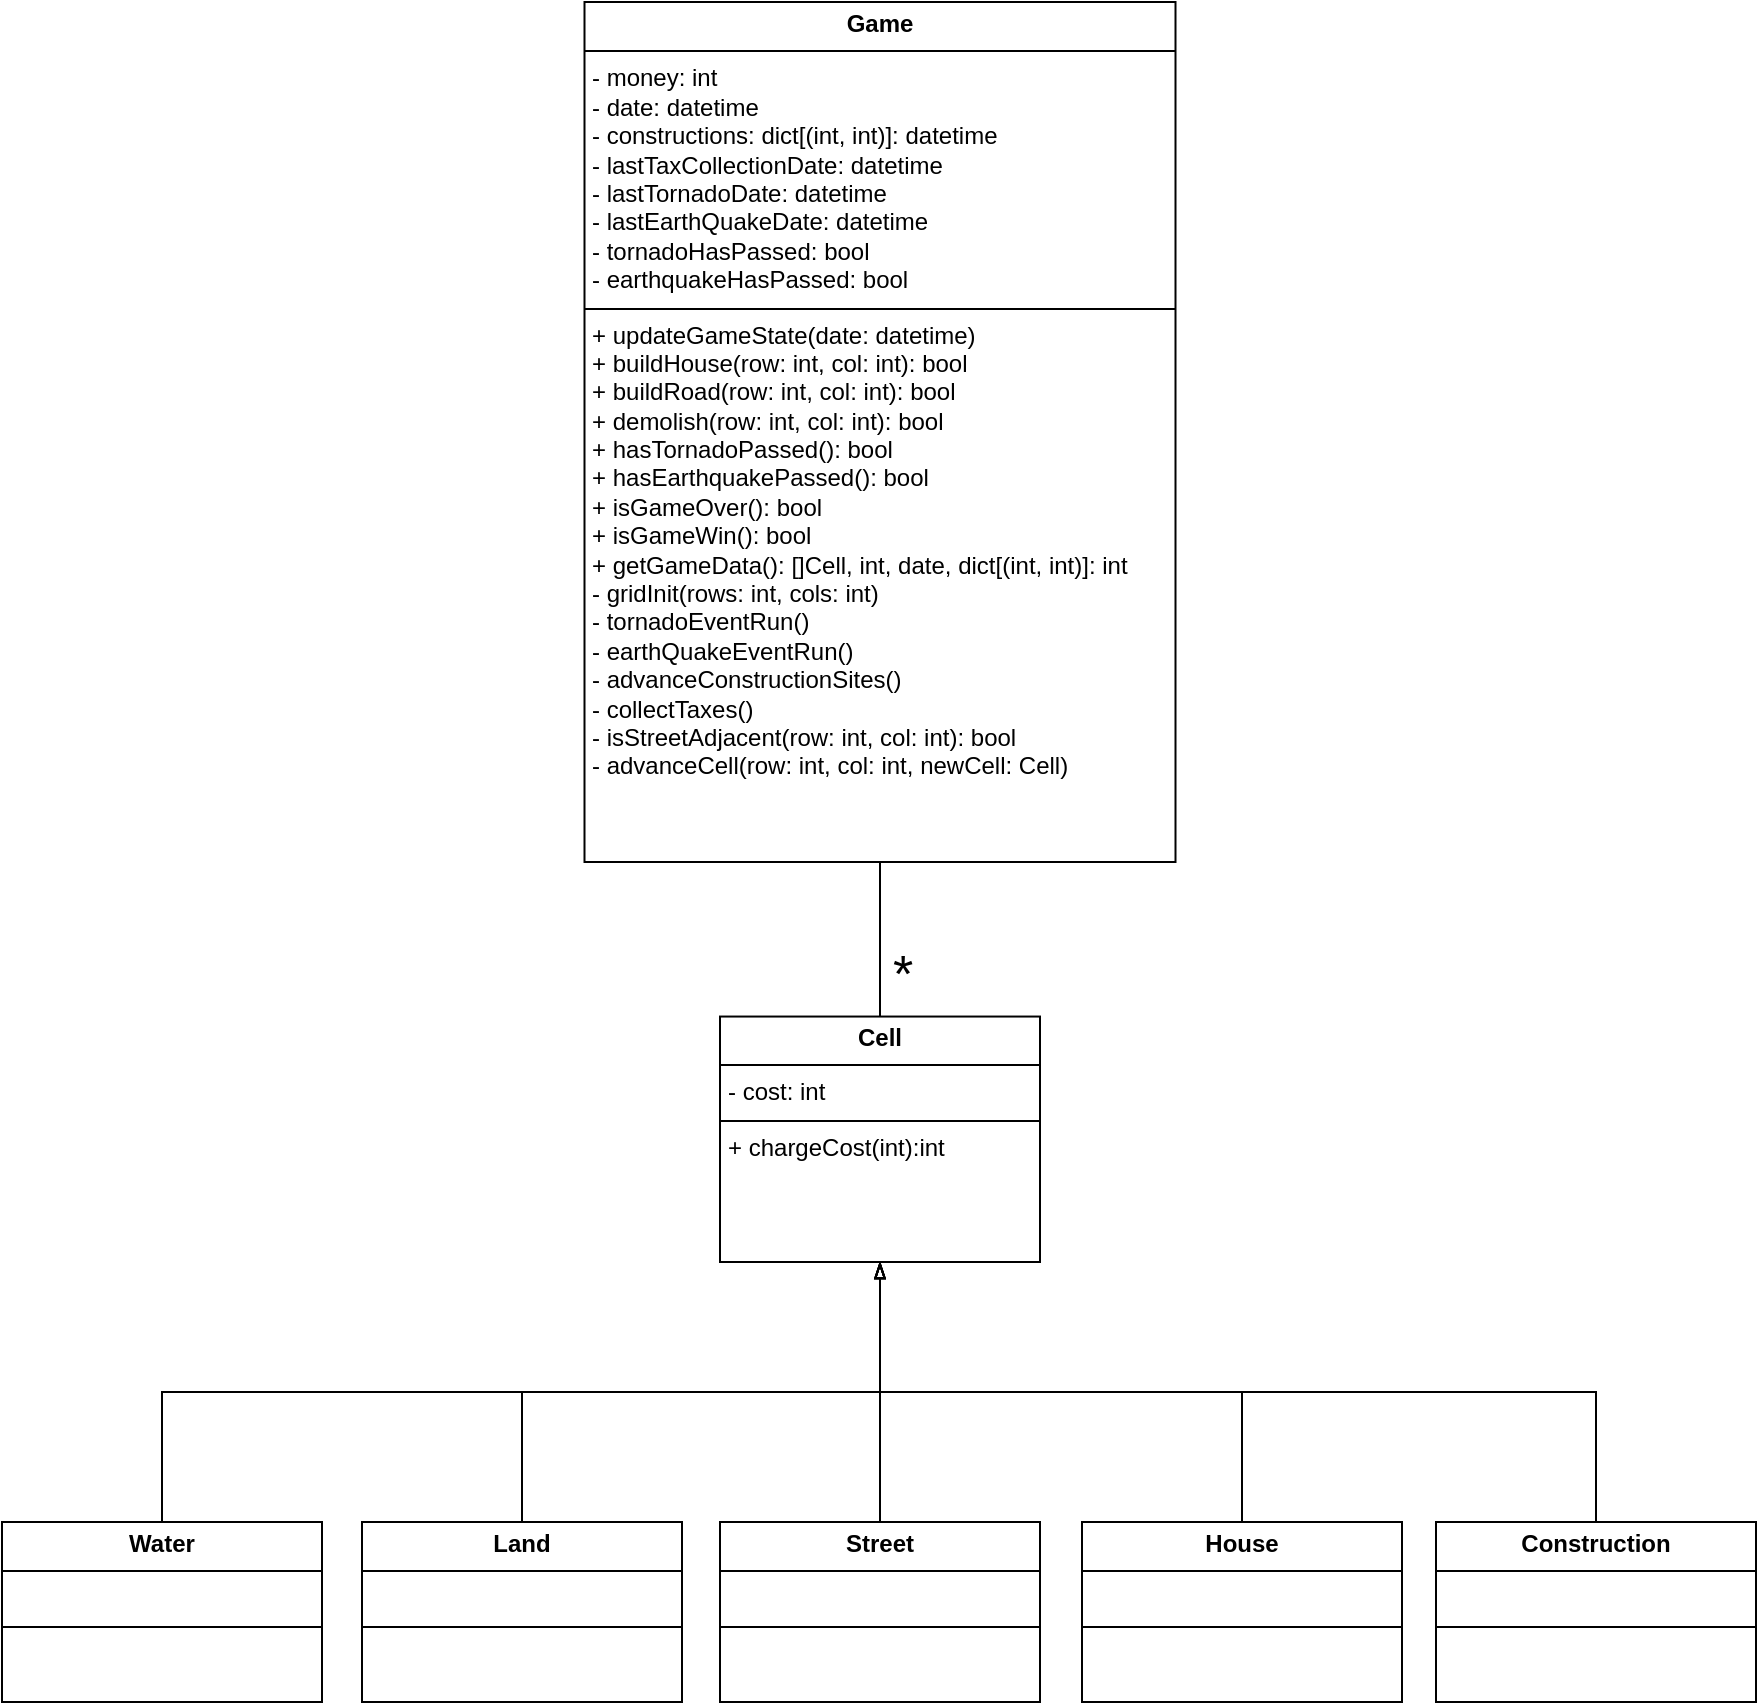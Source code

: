 <mxfile version="24.7.17">
  <diagram name="Página-1" id="HPeGW7O_uth9orSOYFKB">
    <mxGraphModel dx="1964" dy="2004" grid="1" gridSize="10" guides="1" tooltips="1" connect="1" arrows="1" fold="1" page="1" pageScale="1" pageWidth="827" pageHeight="1169" math="0" shadow="0">
      <root>
        <mxCell id="0" />
        <mxCell id="1" parent="0" />
        <mxCell id="mGPlwKsVs3Bg3HH6zayP-5" value="&lt;p style=&quot;margin:0px;margin-top:4px;text-align:center;&quot;&gt;&lt;b&gt;Game&lt;/b&gt;&lt;/p&gt;&lt;hr size=&quot;1&quot; style=&quot;border-style:solid;&quot;&gt;&lt;p style=&quot;margin:0px;margin-left:4px;&quot;&gt;- money: int&lt;/p&gt;&lt;p style=&quot;margin:0px;margin-left:4px;&quot;&gt;- date: datetime&lt;/p&gt;&lt;p style=&quot;margin:0px;margin-left:4px;&quot;&gt;- constructions: dict[(int, int)]: datetime&lt;/p&gt;&lt;p style=&quot;margin:0px;margin-left:4px;&quot;&gt;- lastTaxCollectionDate: datetime&lt;/p&gt;&lt;p style=&quot;margin:0px;margin-left:4px;&quot;&gt;- lastTornadoDate: datetime&lt;/p&gt;&lt;p style=&quot;margin:0px;margin-left:4px;&quot;&gt;- lastEarthQuakeDate: datetime&lt;/p&gt;&lt;p style=&quot;margin:0px;margin-left:4px;&quot;&gt;- tornadoHasPassed: bool&lt;/p&gt;&lt;p style=&quot;margin:0px;margin-left:4px;&quot;&gt;- earthquakeHasPassed: bool&lt;/p&gt;&lt;hr size=&quot;1&quot; style=&quot;border-style:solid;&quot;&gt;&lt;p style=&quot;margin:0px;margin-left:4px;&quot;&gt;+ updateGameState(date: datetime)&lt;/p&gt;&lt;p style=&quot;margin:0px;margin-left:4px;&quot;&gt;+ buildHouse(row: int, col: int): bool&lt;/p&gt;&lt;p style=&quot;margin:0px;margin-left:4px;&quot;&gt;+ buildRoad(&lt;span style=&quot;background-color: initial;&quot;&gt;row: int, col: int): bool&lt;/span&gt;&lt;/p&gt;&lt;p style=&quot;margin:0px;margin-left:4px;&quot;&gt;&lt;span style=&quot;background-color: initial;&quot;&gt;+ demolish(&lt;/span&gt;&lt;span style=&quot;background-color: initial;&quot;&gt;row: int, col: int): bool&lt;/span&gt;&lt;/p&gt;&lt;p style=&quot;margin:0px;margin-left:4px;&quot;&gt;&lt;span style=&quot;background-color: initial;&quot;&gt;+ hasTornadoPassed(): bool&lt;/span&gt;&lt;/p&gt;&lt;p style=&quot;margin:0px;margin-left:4px;&quot;&gt;&lt;span style=&quot;background-color: initial;&quot;&gt;+ hasEarthquakePassed(): bool&lt;/span&gt;&lt;/p&gt;&lt;p style=&quot;margin:0px;margin-left:4px;&quot;&gt;+ isGameOver(): bool&lt;/p&gt;&lt;p style=&quot;margin:0px;margin-left:4px;&quot;&gt;+ isGameWin(): bool&lt;/p&gt;&lt;p style=&quot;margin:0px;margin-left:4px;&quot;&gt;+ getGameData(): []Cell, int, date,&amp;nbsp;&lt;span style=&quot;background-color: initial;&quot;&gt;dict[(int, int)]: int&lt;/span&gt;&lt;/p&gt;&lt;p style=&quot;margin:0px;margin-left:4px;&quot;&gt;&lt;span style=&quot;background-color: initial;&quot;&gt;- gridInit(rows: int, cols: int)&lt;/span&gt;&lt;/p&gt;&lt;p style=&quot;margin:0px;margin-left:4px;&quot;&gt;&lt;span style=&quot;background-color: initial;&quot;&gt;- tornadoEventRun()&lt;/span&gt;&lt;/p&gt;&lt;p style=&quot;margin:0px;margin-left:4px;&quot;&gt;&lt;span style=&quot;background-color: initial;&quot;&gt;- earthQuakeEventRun()&lt;/span&gt;&lt;/p&gt;&lt;p style=&quot;margin:0px;margin-left:4px;&quot;&gt;&lt;span style=&quot;background-color: initial;&quot;&gt;- advanceConstructionSites()&lt;/span&gt;&lt;/p&gt;&lt;p style=&quot;margin:0px;margin-left:4px;&quot;&gt;&lt;span style=&quot;background-color: initial;&quot;&gt;- collectTaxes()&lt;/span&gt;&lt;/p&gt;&lt;p style=&quot;margin:0px;margin-left:4px;&quot;&gt;&lt;span style=&quot;background-color: initial;&quot;&gt;- isStreetAdjacent(row: int, col: int): bool&lt;/span&gt;&lt;/p&gt;&lt;p style=&quot;margin:0px;margin-left:4px;&quot;&gt;&lt;span style=&quot;background-color: initial;&quot;&gt;- advanceCell(row: int, col: int, newCell: Cell)&lt;/span&gt;&lt;/p&gt;" style="verticalAlign=top;align=left;overflow=fill;html=1;whiteSpace=wrap;" vertex="1" parent="1">
          <mxGeometry x="266.25" y="-240" width="295.5" height="430" as="geometry" />
        </mxCell>
        <mxCell id="mGPlwKsVs3Bg3HH6zayP-18" style="edgeStyle=orthogonalEdgeStyle;rounded=0;orthogonalLoop=1;jettySize=auto;html=1;exitX=0.5;exitY=0;exitDx=0;exitDy=0;entryX=0.5;entryY=1;entryDx=0;entryDy=0;endArrow=blockThin;endFill=0;" edge="1" parent="1" source="mGPlwKsVs3Bg3HH6zayP-7" target="mGPlwKsVs3Bg3HH6zayP-6">
          <mxGeometry relative="1" as="geometry" />
        </mxCell>
        <mxCell id="mGPlwKsVs3Bg3HH6zayP-7" value="&lt;p style=&quot;margin:0px;margin-top:4px;text-align:center;&quot;&gt;&lt;b&gt;Construction&lt;/b&gt;&lt;/p&gt;&lt;hr size=&quot;1&quot; style=&quot;border-style:solid;&quot;&gt;&lt;p style=&quot;margin:0px;margin-left:4px;&quot;&gt;&lt;br&gt;&lt;/p&gt;&lt;hr size=&quot;1&quot; style=&quot;border-style:solid;&quot;&gt;&lt;p style=&quot;margin:0px;margin-left:4px;&quot;&gt;&lt;br&gt;&lt;/p&gt;" style="verticalAlign=top;align=left;overflow=fill;html=1;whiteSpace=wrap;" vertex="1" parent="1">
          <mxGeometry x="692" y="520" width="160" height="90" as="geometry" />
        </mxCell>
        <mxCell id="mGPlwKsVs3Bg3HH6zayP-17" style="edgeStyle=orthogonalEdgeStyle;rounded=0;orthogonalLoop=1;jettySize=auto;html=1;exitX=0.5;exitY=0;exitDx=0;exitDy=0;entryX=0.5;entryY=1;entryDx=0;entryDy=0;endArrow=blockThin;endFill=0;" edge="1" parent="1" source="mGPlwKsVs3Bg3HH6zayP-8" target="mGPlwKsVs3Bg3HH6zayP-6">
          <mxGeometry relative="1" as="geometry" />
        </mxCell>
        <mxCell id="mGPlwKsVs3Bg3HH6zayP-8" value="&lt;p style=&quot;margin:0px;margin-top:4px;text-align:center;&quot;&gt;&lt;b&gt;House&lt;/b&gt;&lt;/p&gt;&lt;hr size=&quot;1&quot; style=&quot;border-style:solid;&quot;&gt;&lt;p style=&quot;margin:0px;margin-left:4px;&quot;&gt;&lt;br&gt;&lt;/p&gt;&lt;hr size=&quot;1&quot; style=&quot;border-style:solid;&quot;&gt;&lt;p style=&quot;margin:0px;margin-left:4px;&quot;&gt;&lt;br&gt;&lt;/p&gt;" style="verticalAlign=top;align=left;overflow=fill;html=1;whiteSpace=wrap;" vertex="1" parent="1">
          <mxGeometry x="515" y="520" width="160" height="90" as="geometry" />
        </mxCell>
        <mxCell id="mGPlwKsVs3Bg3HH6zayP-15" style="edgeStyle=orthogonalEdgeStyle;rounded=0;orthogonalLoop=1;jettySize=auto;html=1;exitX=0.5;exitY=0;exitDx=0;exitDy=0;entryX=0.5;entryY=1;entryDx=0;entryDy=0;endArrow=blockThin;endFill=0;" edge="1" parent="1" source="mGPlwKsVs3Bg3HH6zayP-9" target="mGPlwKsVs3Bg3HH6zayP-6">
          <mxGeometry relative="1" as="geometry" />
        </mxCell>
        <mxCell id="mGPlwKsVs3Bg3HH6zayP-9" value="&lt;p style=&quot;margin:0px;margin-top:4px;text-align:center;&quot;&gt;&lt;b&gt;Street&lt;/b&gt;&lt;/p&gt;&lt;hr size=&quot;1&quot; style=&quot;border-style:solid;&quot;&gt;&lt;p style=&quot;margin:0px;margin-left:4px;&quot;&gt;&lt;br&gt;&lt;/p&gt;&lt;hr size=&quot;1&quot; style=&quot;border-style:solid;&quot;&gt;&lt;p style=&quot;margin:0px;margin-left:4px;&quot;&gt;&lt;br&gt;&lt;/p&gt;" style="verticalAlign=top;align=left;overflow=fill;html=1;whiteSpace=wrap;" vertex="1" parent="1">
          <mxGeometry x="334" y="520" width="160" height="90" as="geometry" />
        </mxCell>
        <mxCell id="mGPlwKsVs3Bg3HH6zayP-16" style="edgeStyle=orthogonalEdgeStyle;rounded=0;orthogonalLoop=1;jettySize=auto;html=1;exitX=0.5;exitY=0;exitDx=0;exitDy=0;entryX=0.5;entryY=1;entryDx=0;entryDy=0;endArrow=blockThin;endFill=0;" edge="1" parent="1" source="mGPlwKsVs3Bg3HH6zayP-10" target="mGPlwKsVs3Bg3HH6zayP-6">
          <mxGeometry relative="1" as="geometry" />
        </mxCell>
        <mxCell id="mGPlwKsVs3Bg3HH6zayP-10" value="&lt;p style=&quot;margin:0px;margin-top:4px;text-align:center;&quot;&gt;&lt;b&gt;Land&lt;/b&gt;&lt;/p&gt;&lt;hr size=&quot;1&quot; style=&quot;border-style:solid;&quot;&gt;&lt;p style=&quot;margin:0px;margin-left:4px;&quot;&gt;&lt;br&gt;&lt;/p&gt;&lt;hr size=&quot;1&quot; style=&quot;border-style:solid;&quot;&gt;&lt;p style=&quot;margin:0px;margin-left:4px;&quot;&gt;&lt;br&gt;&lt;/p&gt;" style="verticalAlign=top;align=left;overflow=fill;html=1;whiteSpace=wrap;" vertex="1" parent="1">
          <mxGeometry x="155" y="520" width="160" height="90" as="geometry" />
        </mxCell>
        <mxCell id="mGPlwKsVs3Bg3HH6zayP-19" style="edgeStyle=orthogonalEdgeStyle;rounded=0;orthogonalLoop=1;jettySize=auto;html=1;exitX=0.5;exitY=0;exitDx=0;exitDy=0;entryX=0.5;entryY=1;entryDx=0;entryDy=0;endArrow=blockThin;endFill=0;" edge="1" parent="1" source="mGPlwKsVs3Bg3HH6zayP-11" target="mGPlwKsVs3Bg3HH6zayP-6">
          <mxGeometry relative="1" as="geometry" />
        </mxCell>
        <mxCell id="mGPlwKsVs3Bg3HH6zayP-11" value="&lt;p style=&quot;margin:0px;margin-top:4px;text-align:center;&quot;&gt;&lt;b&gt;Water&lt;/b&gt;&lt;/p&gt;&lt;hr size=&quot;1&quot; style=&quot;border-style:solid;&quot;&gt;&lt;p style=&quot;margin:0px;margin-left:4px;&quot;&gt;&lt;br&gt;&lt;/p&gt;&lt;hr size=&quot;1&quot; style=&quot;border-style:solid;&quot;&gt;&lt;p style=&quot;margin:0px;margin-left:4px;&quot;&gt;&lt;br&gt;&lt;/p&gt;" style="verticalAlign=top;align=left;overflow=fill;html=1;whiteSpace=wrap;" vertex="1" parent="1">
          <mxGeometry x="-25" y="520" width="160" height="90" as="geometry" />
        </mxCell>
        <mxCell id="mGPlwKsVs3Bg3HH6zayP-13" style="edgeStyle=orthogonalEdgeStyle;rounded=0;orthogonalLoop=1;jettySize=auto;html=1;exitX=0.5;exitY=1;exitDx=0;exitDy=0;entryX=0.5;entryY=0;entryDx=0;entryDy=0;endArrow=none;endFill=0;" edge="1" parent="1" source="mGPlwKsVs3Bg3HH6zayP-5" target="mGPlwKsVs3Bg3HH6zayP-6">
          <mxGeometry relative="1" as="geometry" />
        </mxCell>
        <mxCell id="mGPlwKsVs3Bg3HH6zayP-23" value="" style="group" vertex="1" connectable="0" parent="1">
          <mxGeometry x="334" y="240" width="160" height="150" as="geometry" />
        </mxCell>
        <mxCell id="mGPlwKsVs3Bg3HH6zayP-6" value="&lt;p style=&quot;margin:0px;margin-top:4px;text-align:center;&quot;&gt;&lt;b&gt;Cell&lt;/b&gt;&lt;/p&gt;&lt;hr size=&quot;1&quot; style=&quot;border-style:solid;&quot;&gt;&lt;p style=&quot;margin:0px;margin-left:4px;&quot;&gt;- cost: int&amp;nbsp;&lt;/p&gt;&lt;hr size=&quot;1&quot; style=&quot;border-style:solid;&quot;&gt;&lt;p style=&quot;margin:0px;margin-left:4px;&quot;&gt;+ chargeCost(int):int&lt;/p&gt;" style="verticalAlign=top;align=left;overflow=fill;html=1;whiteSpace=wrap;" vertex="1" parent="mGPlwKsVs3Bg3HH6zayP-23">
          <mxGeometry y="27.273" width="160" height="122.727" as="geometry" />
        </mxCell>
        <mxCell id="mGPlwKsVs3Bg3HH6zayP-21" value="*" style="text;html=1;align=center;verticalAlign=middle;resizable=0;points=[];autosize=1;strokeColor=none;fillColor=none;fontSize=26;" vertex="1" parent="mGPlwKsVs3Bg3HH6zayP-23">
          <mxGeometry x="76" y="-13.636" width="30" height="40" as="geometry" />
        </mxCell>
      </root>
    </mxGraphModel>
  </diagram>
</mxfile>
